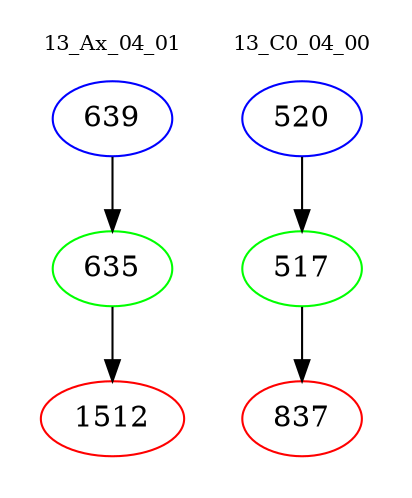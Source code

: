 digraph{
subgraph cluster_0 {
color = white
label = "13_Ax_04_01";
fontsize=10;
T0_639 [label="639", color="blue"]
T0_639 -> T0_635 [color="black"]
T0_635 [label="635", color="green"]
T0_635 -> T0_1512 [color="black"]
T0_1512 [label="1512", color="red"]
}
subgraph cluster_1 {
color = white
label = "13_C0_04_00";
fontsize=10;
T1_520 [label="520", color="blue"]
T1_520 -> T1_517 [color="black"]
T1_517 [label="517", color="green"]
T1_517 -> T1_837 [color="black"]
T1_837 [label="837", color="red"]
}
}
